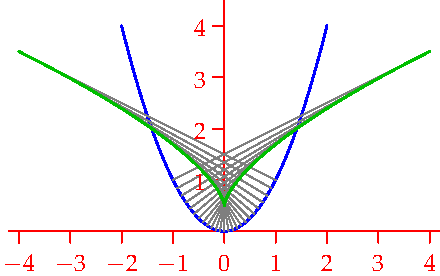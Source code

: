 settings.tex="pdflatex";

texpreamble("\usepackage{amsmath}
\usepackage{amsthm,amssymb}
\usepackage{mathpazo}
\usepackage[svgnames]{xcolor}
");

import graph;

size(220);

pair X(real t){return (t,t^2);}
real r(real t){return ((1+4t^2)^(3/2))/2;}
pair T(real t){return unit((1,2t));}
pair N(real t){return unit((-2t,1));}

pair e(real t){return (-4t^3,0.5+3t^2);}

path bx=box((-4.2,-0.8),(4.2,4.5));

void ocirc(real t){
	draw(shift(X(t)+r(t)*N(t))*scale(r(t))*unitcircle);
	dot(X(t),blue);
	clip(bx);
	}


draw(graph(X,-2,2),blue+linewidth(1));
xaxis(-4.2,4.2,red,RightTicks(new real[]{-4,-3,-2,-1,0,1,2,3,4}));
yaxis(0,4.5,red,LeftTicks(new real[]{1,2,3,4}));


int n=12;

for(int j=-n; j<=n; ++j){
	draw(e(j/n)--X(j/n),grey);
}
	
draw(graph(e,-1,1),heavygreen+linewidth(1));





